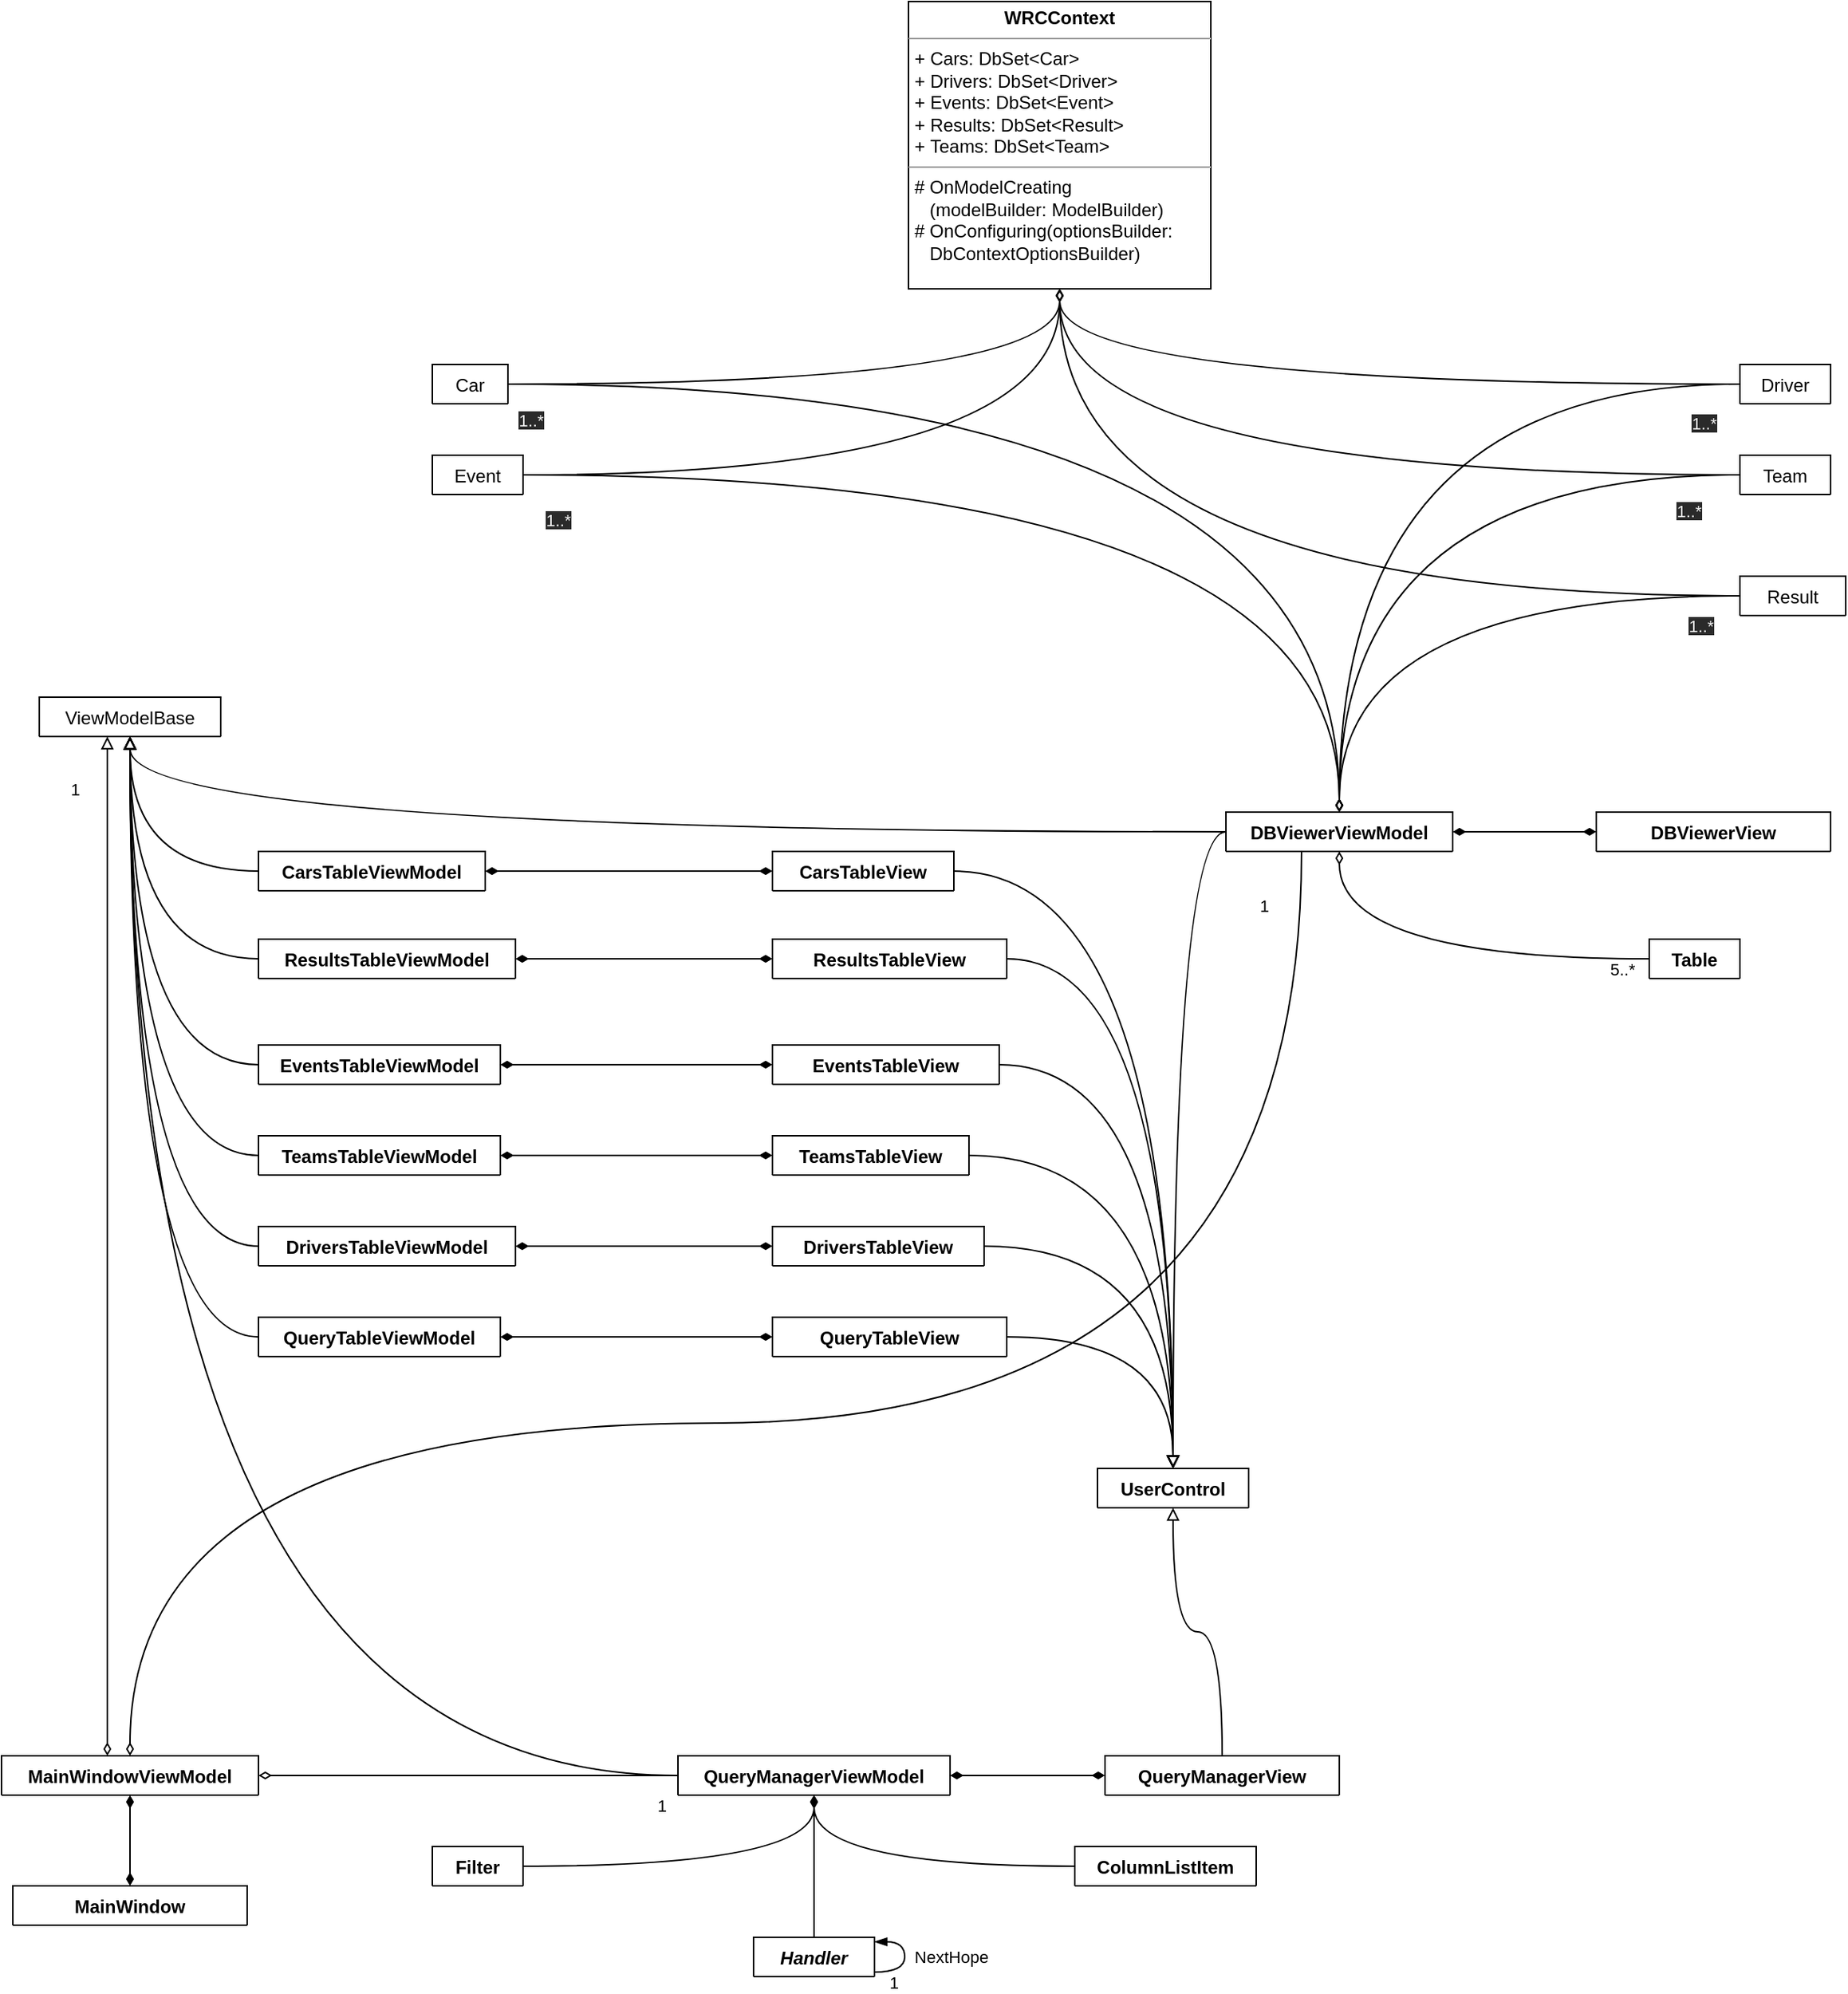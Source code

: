 <mxfile version="18.0.1" type="device"><diagram id="C5RBs43oDa-KdzZeNtuy" name="Page-1"><mxGraphModel dx="1185" dy="721" grid="1" gridSize="10" guides="1" tooltips="1" connect="1" arrows="1" fold="1" page="1" pageScale="1" pageWidth="2336" pageHeight="1654" math="0" shadow="0"><root><mxCell id="WIyWlLk6GJQsqaUBKTNV-0"/><mxCell id="WIyWlLk6GJQsqaUBKTNV-1" parent="WIyWlLk6GJQsqaUBKTNV-0"/><mxCell id="vMPcDMAOXBnJ_xdNox2u-4" value="&lt;p style=&quot;margin:0px;margin-top:4px;text-align:center;&quot;&gt;&lt;b&gt;WRCContext&lt;/b&gt;&lt;/p&gt;&lt;hr size=&quot;1&quot;&gt;&lt;p style=&quot;margin:0px;margin-left:4px;&quot;&gt;+ Cars:&amp;nbsp;DbSet&amp;lt;Car&amp;gt;&lt;br&gt;+ Drivers:&amp;nbsp;DbSet&amp;lt;Driver&amp;gt;&lt;/p&gt;&lt;p style=&quot;margin:0px;margin-left:4px;&quot;&gt;+&amp;nbsp;Events:&amp;nbsp;DbSet&amp;lt;Event&amp;gt;&lt;br&gt;+&amp;nbsp;Results:&amp;nbsp;DbSet&amp;lt;Result&amp;gt;&lt;br&gt;+&amp;nbsp;Teams:&amp;nbsp;DbSet&amp;lt;Team&amp;gt;&lt;/p&gt;&lt;hr size=&quot;1&quot;&gt;&lt;p style=&quot;margin:0px;margin-left:4px;&quot;&gt;# OnModelCreating&lt;/p&gt;&lt;p style=&quot;margin:0px;margin-left:4px;&quot;&gt;&amp;nbsp; &amp;nbsp;(modelBuilder: ModelBuilder)&lt;/p&gt;&lt;p style=&quot;margin:0px;margin-left:4px;&quot;&gt;#&amp;nbsp;OnConfiguring&lt;span style=&quot;background-color: initial;&quot;&gt;(optionsBuilder:&lt;/span&gt;&lt;/p&gt;&lt;p style=&quot;margin:0px;margin-left:4px;&quot;&gt;&lt;span style=&quot;background-color: initial;&quot;&gt;&amp;nbsp; &amp;nbsp;DbContextOptionsBuilder)&lt;/span&gt;&lt;/p&gt;&lt;p style=&quot;margin:0px;margin-left:4px;&quot;&gt;&lt;br&gt;&lt;/p&gt;" style="verticalAlign=top;align=left;overflow=fill;fontSize=12;fontFamily=Helvetica;html=1;" parent="WIyWlLk6GJQsqaUBKTNV-1" vertex="1"><mxGeometry x="600" y="10" width="200" height="190" as="geometry"/></mxCell><mxCell id="vMPcDMAOXBnJ_xdNox2u-114" style="edgeStyle=orthogonalEdgeStyle;curved=1;orthogonalLoop=1;jettySize=auto;html=1;endArrow=diamondThin;endFill=0;" parent="WIyWlLk6GJQsqaUBKTNV-1" source="vMPcDMAOXBnJ_xdNox2u-17" target="vMPcDMAOXBnJ_xdNox2u-4" edge="1"><mxGeometry relative="1" as="geometry"/></mxCell><mxCell id="vMPcDMAOXBnJ_xdNox2u-153" value="&#10;&lt;span style=&quot;color: rgb(240, 240, 240); font-family: Helvetica; font-size: 11px; font-style: normal; font-variant-ligatures: normal; font-variant-caps: normal; font-weight: 400; letter-spacing: normal; orphans: 2; text-align: center; text-indent: 0px; text-transform: none; widows: 2; word-spacing: 0px; -webkit-text-stroke-width: 0px; background-color: rgb(42, 42, 42); text-decoration-thickness: initial; text-decoration-style: initial; text-decoration-color: initial; float: none; display: inline !important;&quot;&gt;1..*&lt;/span&gt;&#10;&#10;" style="edgeStyle=orthogonalEdgeStyle;curved=1;orthogonalLoop=1;jettySize=auto;html=1;endArrow=diamondThin;endFill=0;" parent="WIyWlLk6GJQsqaUBKTNV-1" source="vMPcDMAOXBnJ_xdNox2u-17" target="vMPcDMAOXBnJ_xdNox2u-86" edge="1"><mxGeometry x="-0.964" y="-31" relative="1" as="geometry"><mxPoint as="offset"/></mxGeometry></mxCell><mxCell id="vMPcDMAOXBnJ_xdNox2u-17" value="Car" style="swimlane;fontStyle=0;childLayout=stackLayout;horizontal=1;startSize=26;fillColor=none;horizontalStack=0;resizeParent=1;resizeParentMax=0;resizeLast=0;collapsible=1;marginBottom=0;" parent="WIyWlLk6GJQsqaUBKTNV-1" vertex="1" collapsed="1"><mxGeometry x="285" y="250" width="50" height="26" as="geometry"><mxRectangle x="170" y="150" width="170" height="182" as="alternateBounds"/></mxGeometry></mxCell><mxCell id="vMPcDMAOXBnJ_xdNox2u-18" value="+ Id: long" style="text;strokeColor=none;fillColor=none;align=left;verticalAlign=top;spacingLeft=4;spacingRight=4;overflow=hidden;rotatable=0;points=[[0,0.5],[1,0.5]];portConstraint=eastwest;" parent="vMPcDMAOXBnJ_xdNox2u-17" vertex="1"><mxGeometry y="26" width="170" height="26" as="geometry"/></mxCell><mxCell id="vMPcDMAOXBnJ_xdNox2u-19" value="+ Number: long?" style="text;strokeColor=none;fillColor=none;align=left;verticalAlign=top;spacingLeft=4;spacingRight=4;overflow=hidden;rotatable=0;points=[[0,0.5],[1,0.5]];portConstraint=eastwest;" parent="vMPcDMAOXBnJ_xdNox2u-17" vertex="1"><mxGeometry y="52" width="170" height="26" as="geometry"/></mxCell><mxCell id="vMPcDMAOXBnJ_xdNox2u-20" value="+ Engine: string?" style="text;strokeColor=none;fillColor=none;align=left;verticalAlign=top;spacingLeft=4;spacingRight=4;overflow=hidden;rotatable=0;points=[[0,0.5],[1,0.5]];portConstraint=eastwest;" parent="vMPcDMAOXBnJ_xdNox2u-17" vertex="1"><mxGeometry y="78" width="170" height="26" as="geometry"/></mxCell><mxCell id="vMPcDMAOXBnJ_xdNox2u-38" value="+ Chassis: string?" style="text;strokeColor=none;fillColor=none;align=left;verticalAlign=top;spacingLeft=4;spacingRight=4;overflow=hidden;rotatable=0;points=[[0,0.5],[1,0.5]];portConstraint=eastwest;" parent="vMPcDMAOXBnJ_xdNox2u-17" vertex="1"><mxGeometry y="104" width="170" height="26" as="geometry"/></mxCell><mxCell id="vMPcDMAOXBnJ_xdNox2u-37" value="+ Class: string?" style="text;strokeColor=none;fillColor=none;align=left;verticalAlign=top;spacingLeft=4;spacingRight=4;overflow=hidden;rotatable=0;points=[[0,0.5],[1,0.5]];portConstraint=eastwest;" parent="vMPcDMAOXBnJ_xdNox2u-17" vertex="1"><mxGeometry y="130" width="170" height="26" as="geometry"/></mxCell><mxCell id="vMPcDMAOXBnJ_xdNox2u-41" value="+ Drivers: ICollection&lt;Driver&gt;" style="text;strokeColor=none;fillColor=none;align=left;verticalAlign=top;spacingLeft=4;spacingRight=4;overflow=hidden;rotatable=0;points=[[0,0.5],[1,0.5]];portConstraint=eastwest;" parent="vMPcDMAOXBnJ_xdNox2u-17" vertex="1"><mxGeometry y="156" width="170" height="26" as="geometry"/></mxCell><mxCell id="vMPcDMAOXBnJ_xdNox2u-113" style="edgeStyle=orthogonalEdgeStyle;curved=1;orthogonalLoop=1;jettySize=auto;html=1;endArrow=diamondThin;endFill=0;" parent="WIyWlLk6GJQsqaUBKTNV-1" source="vMPcDMAOXBnJ_xdNox2u-21" target="vMPcDMAOXBnJ_xdNox2u-4" edge="1"><mxGeometry relative="1" as="geometry"/></mxCell><mxCell id="vMPcDMAOXBnJ_xdNox2u-149" value="&#10;&lt;span style=&quot;color: rgb(240, 240, 240); font-family: Helvetica; font-size: 11px; font-style: normal; font-variant-ligatures: normal; font-variant-caps: normal; font-weight: 400; letter-spacing: normal; orphans: 2; text-align: center; text-indent: 0px; text-transform: none; widows: 2; word-spacing: 0px; -webkit-text-stroke-width: 0px; background-color: rgb(42, 42, 42); text-decoration-thickness: initial; text-decoration-style: initial; text-decoration-color: initial; float: none; display: inline !important;&quot;&gt;1..*&lt;/span&gt;&#10;&#10;" style="edgeStyle=orthogonalEdgeStyle;curved=1;orthogonalLoop=1;jettySize=auto;html=1;endArrow=diamondThin;endFill=0;" parent="WIyWlLk6GJQsqaUBKTNV-1" source="vMPcDMAOXBnJ_xdNox2u-21" target="vMPcDMAOXBnJ_xdNox2u-86" edge="1"><mxGeometry x="-0.91" y="33" relative="1" as="geometry"><mxPoint as="offset"/></mxGeometry></mxCell><mxCell id="vMPcDMAOXBnJ_xdNox2u-21" value="Driver" style="swimlane;fontStyle=0;childLayout=stackLayout;horizontal=1;startSize=26;fillColor=none;horizontalStack=0;resizeParent=1;resizeParentMax=0;resizeLast=0;collapsible=1;marginBottom=0;" parent="WIyWlLk6GJQsqaUBKTNV-1" vertex="1" collapsed="1"><mxGeometry x="1150" y="250" width="60" height="26" as="geometry"><mxRectangle x="420" y="300" width="190" height="260" as="alternateBounds"/></mxGeometry></mxCell><mxCell id="vMPcDMAOXBnJ_xdNox2u-22" value="+ FullName: string" style="text;strokeColor=none;fillColor=none;align=left;verticalAlign=top;spacingLeft=4;spacingRight=4;overflow=hidden;rotatable=0;points=[[0,0.5],[1,0.5]];portConstraint=eastwest;" parent="vMPcDMAOXBnJ_xdNox2u-21" vertex="1"><mxGeometry y="26" width="190" height="26" as="geometry"/></mxCell><mxCell id="vMPcDMAOXBnJ_xdNox2u-23" value="+ CarId: long?" style="text;strokeColor=none;fillColor=none;align=left;verticalAlign=top;spacingLeft=4;spacingRight=4;overflow=hidden;rotatable=0;points=[[0,0.5],[1,0.5]];portConstraint=eastwest;" parent="vMPcDMAOXBnJ_xdNox2u-21" vertex="1"><mxGeometry y="52" width="190" height="26" as="geometry"/></mxCell><mxCell id="vMPcDMAOXBnJ_xdNox2u-24" value="+ TeamName: string?" style="text;strokeColor=none;fillColor=none;align=left;verticalAlign=top;spacingLeft=4;spacingRight=4;overflow=hidden;rotatable=0;points=[[0,0.5],[1,0.5]];portConstraint=eastwest;" parent="vMPcDMAOXBnJ_xdNox2u-21" vertex="1"><mxGeometry y="78" width="190" height="26" as="geometry"/></mxCell><mxCell id="vMPcDMAOXBnJ_xdNox2u-40" value="+ Age: long?" style="text;strokeColor=none;fillColor=none;align=left;verticalAlign=top;spacingLeft=4;spacingRight=4;overflow=hidden;rotatable=0;points=[[0,0.5],[1,0.5]];portConstraint=eastwest;" parent="vMPcDMAOXBnJ_xdNox2u-21" vertex="1"><mxGeometry y="104" width="190" height="26" as="geometry"/></mxCell><mxCell id="vMPcDMAOXBnJ_xdNox2u-39" value="+ Points: long?" style="text;strokeColor=none;fillColor=none;align=left;verticalAlign=top;spacingLeft=4;spacingRight=4;overflow=hidden;rotatable=0;points=[[0,0.5],[1,0.5]];portConstraint=eastwest;" parent="vMPcDMAOXBnJ_xdNox2u-21" vertex="1"><mxGeometry y="130" width="190" height="26" as="geometry"/></mxCell><mxCell id="vMPcDMAOXBnJ_xdNox2u-45" value="+ Starts: long?" style="text;strokeColor=none;fillColor=none;align=left;verticalAlign=top;spacingLeft=4;spacingRight=4;overflow=hidden;rotatable=0;points=[[0,0.5],[1,0.5]];portConstraint=eastwest;" parent="vMPcDMAOXBnJ_xdNox2u-21" vertex="1"><mxGeometry y="156" width="190" height="26" as="geometry"/></mxCell><mxCell id="vMPcDMAOXBnJ_xdNox2u-44" value="+ AvgFinish: double?" style="text;strokeColor=none;fillColor=none;align=left;verticalAlign=top;spacingLeft=4;spacingRight=4;overflow=hidden;rotatable=0;points=[[0,0.5],[1,0.5]];portConstraint=eastwest;" parent="vMPcDMAOXBnJ_xdNox2u-21" vertex="1"><mxGeometry y="182" width="190" height="26" as="geometry"/></mxCell><mxCell id="vMPcDMAOXBnJ_xdNox2u-43" value="+ Car: Car?" style="text;strokeColor=none;fillColor=none;align=left;verticalAlign=top;spacingLeft=4;spacingRight=4;overflow=hidden;rotatable=0;points=[[0,0.5],[1,0.5]];portConstraint=eastwest;" parent="vMPcDMAOXBnJ_xdNox2u-21" vertex="1"><mxGeometry y="208" width="190" height="26" as="geometry"/></mxCell><mxCell id="vMPcDMAOXBnJ_xdNox2u-42" value="+ TeamNameNavigation: Team?" style="text;strokeColor=none;fillColor=none;align=left;verticalAlign=top;spacingLeft=4;spacingRight=4;overflow=hidden;rotatable=0;points=[[0,0.5],[1,0.5]];portConstraint=eastwest;" parent="vMPcDMAOXBnJ_xdNox2u-21" vertex="1"><mxGeometry y="234" width="190" height="26" as="geometry"/></mxCell><mxCell id="vMPcDMAOXBnJ_xdNox2u-110" value="" style="edgeStyle=orthogonalEdgeStyle;orthogonalLoop=1;jettySize=auto;html=1;endArrow=diamondThin;endFill=0;curved=1;" parent="WIyWlLk6GJQsqaUBKTNV-1" source="vMPcDMAOXBnJ_xdNox2u-25" target="vMPcDMAOXBnJ_xdNox2u-4" edge="1"><mxGeometry relative="1" as="geometry"/></mxCell><mxCell id="vMPcDMAOXBnJ_xdNox2u-152" value="&#10;&lt;span style=&quot;color: rgb(240, 240, 240); font-family: Helvetica; font-size: 11px; font-style: normal; font-variant-ligatures: normal; font-variant-caps: normal; font-weight: 400; letter-spacing: normal; orphans: 2; text-align: center; text-indent: 0px; text-transform: none; widows: 2; word-spacing: 0px; -webkit-text-stroke-width: 0px; background-color: rgb(42, 42, 42); text-decoration-thickness: initial; text-decoration-style: initial; text-decoration-color: initial; float: none; display: inline !important;&quot;&gt;1..*&lt;/span&gt;&#10;&#10;" style="edgeStyle=orthogonalEdgeStyle;curved=1;orthogonalLoop=1;jettySize=auto;html=1;endArrow=diamondThin;endFill=0;" parent="WIyWlLk6GJQsqaUBKTNV-1" source="vMPcDMAOXBnJ_xdNox2u-25" target="vMPcDMAOXBnJ_xdNox2u-86" edge="1"><mxGeometry x="-0.941" y="-37" relative="1" as="geometry"><mxPoint as="offset"/></mxGeometry></mxCell><mxCell id="vMPcDMAOXBnJ_xdNox2u-25" value="Event" style="swimlane;fontStyle=0;childLayout=stackLayout;horizontal=1;startSize=26;fillColor=none;horizontalStack=0;resizeParent=1;resizeParentMax=0;resizeLast=0;collapsible=1;marginBottom=0;" parent="WIyWlLk6GJQsqaUBKTNV-1" vertex="1" collapsed="1"><mxGeometry x="285" y="310" width="60" height="26" as="geometry"><mxRectangle x="640" y="300" width="160" height="130" as="alternateBounds"/></mxGeometry></mxCell><mxCell id="vMPcDMAOXBnJ_xdNox2u-26" value="+ Name: string" style="text;strokeColor=none;fillColor=none;align=left;verticalAlign=top;spacingLeft=4;spacingRight=4;overflow=hidden;rotatable=0;points=[[0,0.5],[1,0.5]];portConstraint=eastwest;" parent="vMPcDMAOXBnJ_xdNox2u-25" vertex="1"><mxGeometry y="26" width="160" height="26" as="geometry"/></mxCell><mxCell id="vMPcDMAOXBnJ_xdNox2u-27" value="+ Date: string?" style="text;strokeColor=none;fillColor=none;align=left;verticalAlign=top;spacingLeft=4;spacingRight=4;overflow=hidden;rotatable=0;points=[[0,0.5],[1,0.5]];portConstraint=eastwest;" parent="vMPcDMAOXBnJ_xdNox2u-25" vertex="1"><mxGeometry y="52" width="160" height="26" as="geometry"/></mxCell><mxCell id="vMPcDMAOXBnJ_xdNox2u-28" value="+ Track: string?" style="text;strokeColor=none;fillColor=none;align=left;verticalAlign=top;spacingLeft=4;spacingRight=4;overflow=hidden;rotatable=0;points=[[0,0.5],[1,0.5]];portConstraint=eastwest;" parent="vMPcDMAOXBnJ_xdNox2u-25" vertex="1"><mxGeometry y="78" width="160" height="26" as="geometry"/></mxCell><mxCell id="vMPcDMAOXBnJ_xdNox2u-46" value="Results: ICollection&lt;Result&gt;" style="text;strokeColor=none;fillColor=none;align=left;verticalAlign=top;spacingLeft=4;spacingRight=4;overflow=hidden;rotatable=0;points=[[0,0.5],[1,0.5]];portConstraint=eastwest;" parent="vMPcDMAOXBnJ_xdNox2u-25" vertex="1"><mxGeometry y="104" width="160" height="26" as="geometry"/></mxCell><mxCell id="vMPcDMAOXBnJ_xdNox2u-115" style="edgeStyle=orthogonalEdgeStyle;curved=1;orthogonalLoop=1;jettySize=auto;html=1;endArrow=diamondThin;endFill=0;" parent="WIyWlLk6GJQsqaUBKTNV-1" source="vMPcDMAOXBnJ_xdNox2u-29" target="vMPcDMAOXBnJ_xdNox2u-4" edge="1"><mxGeometry relative="1" as="geometry"/></mxCell><mxCell id="vMPcDMAOXBnJ_xdNox2u-150" value="&#10;&lt;span style=&quot;color: rgb(240, 240, 240); font-family: Helvetica; font-size: 11px; font-style: normal; font-variant-ligatures: normal; font-variant-caps: normal; font-weight: 400; letter-spacing: normal; orphans: 2; text-align: center; text-indent: 0px; text-transform: none; widows: 2; word-spacing: 0px; -webkit-text-stroke-width: 0px; background-color: rgb(42, 42, 42); text-decoration-thickness: initial; text-decoration-style: initial; text-decoration-color: initial; float: none; display: inline !important;&quot;&gt;1..*&lt;/span&gt;&#10;&#10;" style="edgeStyle=orthogonalEdgeStyle;curved=1;orthogonalLoop=1;jettySize=auto;html=1;endArrow=diamondThin;endFill=0;" parent="WIyWlLk6GJQsqaUBKTNV-1" source="vMPcDMAOXBnJ_xdNox2u-29" target="vMPcDMAOXBnJ_xdNox2u-86" edge="1"><mxGeometry x="-0.87" y="27" relative="1" as="geometry"><mxPoint as="offset"/></mxGeometry></mxCell><mxCell id="vMPcDMAOXBnJ_xdNox2u-29" value="Result" style="swimlane;fontStyle=0;childLayout=stackLayout;horizontal=1;startSize=26;fillColor=none;horizontalStack=0;resizeParent=1;resizeParentMax=0;resizeLast=0;collapsible=1;marginBottom=0;" parent="WIyWlLk6GJQsqaUBKTNV-1" vertex="1" collapsed="1"><mxGeometry x="1150" y="390" width="70" height="26" as="geometry"><mxRectangle x="1010" y="18" width="190" height="182" as="alternateBounds"/></mxGeometry></mxCell><mxCell id="vMPcDMAOXBnJ_xdNox2u-30" value="+ DriverFullName: string" style="text;strokeColor=none;fillColor=none;align=left;verticalAlign=top;spacingLeft=4;spacingRight=4;overflow=hidden;rotatable=0;points=[[0,0.5],[1,0.5]];portConstraint=eastwest;" parent="vMPcDMAOXBnJ_xdNox2u-29" vertex="1"><mxGeometry y="26" width="190" height="26" as="geometry"/></mxCell><mxCell id="vMPcDMAOXBnJ_xdNox2u-31" value="+ StageName: string" style="text;strokeColor=none;fillColor=none;align=left;verticalAlign=top;spacingLeft=4;spacingRight=4;overflow=hidden;rotatable=0;points=[[0,0.5],[1,0.5]];portConstraint=eastwest;" parent="vMPcDMAOXBnJ_xdNox2u-29" vertex="1"><mxGeometry y="52" width="190" height="26" as="geometry"/></mxCell><mxCell id="vMPcDMAOXBnJ_xdNox2u-32" value="+ EventName: string?" style="text;strokeColor=none;fillColor=none;align=left;verticalAlign=top;spacingLeft=4;spacingRight=4;overflow=hidden;rotatable=0;points=[[0,0.5],[1,0.5]];portConstraint=eastwest;" parent="vMPcDMAOXBnJ_xdNox2u-29" vertex="1"><mxGeometry y="78" width="190" height="26" as="geometry"/></mxCell><mxCell id="vMPcDMAOXBnJ_xdNox2u-49" value="+ Position: long?" style="text;strokeColor=none;fillColor=none;align=left;verticalAlign=top;spacingLeft=4;spacingRight=4;overflow=hidden;rotatable=0;points=[[0,0.5],[1,0.5]];portConstraint=eastwest;" parent="vMPcDMAOXBnJ_xdNox2u-29" vertex="1"><mxGeometry y="104" width="190" height="26" as="geometry"/></mxCell><mxCell id="vMPcDMAOXBnJ_xdNox2u-48" value="+ Time: string?" style="text;strokeColor=none;fillColor=none;align=left;verticalAlign=top;spacingLeft=4;spacingRight=4;overflow=hidden;rotatable=0;points=[[0,0.5],[1,0.5]];portConstraint=eastwest;" parent="vMPcDMAOXBnJ_xdNox2u-29" vertex="1"><mxGeometry y="130" width="190" height="26" as="geometry"/></mxCell><mxCell id="vMPcDMAOXBnJ_xdNox2u-47" value="+ EventNameNavigation: Event?" style="text;strokeColor=none;fillColor=none;align=left;verticalAlign=top;spacingLeft=4;spacingRight=4;overflow=hidden;rotatable=0;points=[[0,0.5],[1,0.5]];portConstraint=eastwest;" parent="vMPcDMAOXBnJ_xdNox2u-29" vertex="1"><mxGeometry y="156" width="190" height="26" as="geometry"/></mxCell><mxCell id="vMPcDMAOXBnJ_xdNox2u-112" style="edgeStyle=orthogonalEdgeStyle;curved=1;orthogonalLoop=1;jettySize=auto;html=1;endArrow=diamondThin;endFill=0;" parent="WIyWlLk6GJQsqaUBKTNV-1" source="vMPcDMAOXBnJ_xdNox2u-33" target="vMPcDMAOXBnJ_xdNox2u-4" edge="1"><mxGeometry relative="1" as="geometry"/></mxCell><mxCell id="vMPcDMAOXBnJ_xdNox2u-151" value="&#10;&lt;span style=&quot;color: rgb(240, 240, 240); font-family: Helvetica; font-size: 11px; font-style: normal; font-variant-ligatures: normal; font-variant-caps: normal; font-weight: 400; letter-spacing: normal; orphans: 2; text-align: center; text-indent: 0px; text-transform: none; widows: 2; word-spacing: 0px; -webkit-text-stroke-width: 0px; background-color: rgb(42, 42, 42); text-decoration-thickness: initial; text-decoration-style: initial; text-decoration-color: initial; float: none; display: inline !important;&quot;&gt;1..*&lt;/span&gt;&#10;&#10;" style="edgeStyle=orthogonalEdgeStyle;curved=1;orthogonalLoop=1;jettySize=auto;html=1;endArrow=diamondThin;endFill=0;" parent="WIyWlLk6GJQsqaUBKTNV-1" source="vMPcDMAOXBnJ_xdNox2u-33" target="vMPcDMAOXBnJ_xdNox2u-86" edge="1"><mxGeometry x="-0.861" y="31" relative="1" as="geometry"><mxPoint as="offset"/></mxGeometry></mxCell><mxCell id="vMPcDMAOXBnJ_xdNox2u-33" value="Team" style="swimlane;fontStyle=0;childLayout=stackLayout;horizontal=1;startSize=26;fillColor=none;horizontalStack=0;resizeParent=1;resizeParentMax=0;resizeLast=0;collapsible=1;marginBottom=0;" parent="WIyWlLk6GJQsqaUBKTNV-1" vertex="1" collapsed="1"><mxGeometry x="1150" y="310" width="60" height="26" as="geometry"><mxRectangle x="1060" y="230" width="170" height="182" as="alternateBounds"/></mxGeometry></mxCell><mxCell id="vMPcDMAOXBnJ_xdNox2u-34" value="+ Name: string" style="text;strokeColor=none;fillColor=none;align=left;verticalAlign=top;spacingLeft=4;spacingRight=4;overflow=hidden;rotatable=0;points=[[0,0.5],[1,0.5]];portConstraint=eastwest;" parent="vMPcDMAOXBnJ_xdNox2u-33" vertex="1"><mxGeometry y="26" width="170" height="26" as="geometry"/></mxCell><mxCell id="vMPcDMAOXBnJ_xdNox2u-35" value="+ Years: long?" style="text;strokeColor=none;fillColor=none;align=left;verticalAlign=top;spacingLeft=4;spacingRight=4;overflow=hidden;rotatable=0;points=[[0,0.5],[1,0.5]];portConstraint=eastwest;" parent="vMPcDMAOXBnJ_xdNox2u-33" vertex="1"><mxGeometry y="52" width="170" height="26" as="geometry"/></mxCell><mxCell id="vMPcDMAOXBnJ_xdNox2u-36" value="+ Championships: long?" style="text;strokeColor=none;fillColor=none;align=left;verticalAlign=top;spacingLeft=4;spacingRight=4;overflow=hidden;rotatable=0;points=[[0,0.5],[1,0.5]];portConstraint=eastwest;" parent="vMPcDMAOXBnJ_xdNox2u-33" vertex="1"><mxGeometry y="78" width="170" height="26" as="geometry"/></mxCell><mxCell id="vMPcDMAOXBnJ_xdNox2u-52" value="+ Points: long?" style="text;strokeColor=none;fillColor=none;align=left;verticalAlign=top;spacingLeft=4;spacingRight=4;overflow=hidden;rotatable=0;points=[[0,0.5],[1,0.5]];portConstraint=eastwest;" parent="vMPcDMAOXBnJ_xdNox2u-33" vertex="1"><mxGeometry y="104" width="170" height="26" as="geometry"/></mxCell><mxCell id="vMPcDMAOXBnJ_xdNox2u-51" value="+ Podiums: long?" style="text;strokeColor=none;fillColor=none;align=left;verticalAlign=top;spacingLeft=4;spacingRight=4;overflow=hidden;rotatable=0;points=[[0,0.5],[1,0.5]];portConstraint=eastwest;" parent="vMPcDMAOXBnJ_xdNox2u-33" vertex="1"><mxGeometry y="130" width="170" height="26" as="geometry"/></mxCell><mxCell id="vMPcDMAOXBnJ_xdNox2u-50" value="+ Drivers: ICollection&lt;Driver&gt;" style="text;strokeColor=none;fillColor=none;align=left;verticalAlign=top;spacingLeft=4;spacingRight=4;overflow=hidden;rotatable=0;points=[[0,0.5],[1,0.5]];portConstraint=eastwest;" parent="vMPcDMAOXBnJ_xdNox2u-33" vertex="1"><mxGeometry y="156" width="170" height="26" as="geometry"/></mxCell><mxCell id="vMPcDMAOXBnJ_xdNox2u-137" value="1" style="edgeStyle=orthogonalEdgeStyle;curved=1;orthogonalLoop=1;jettySize=auto;html=1;endArrow=diamondThin;endFill=0;labelPosition=left;verticalLabelPosition=bottom;align=right;verticalAlign=top;startArrow=block;startFill=0;" parent="WIyWlLk6GJQsqaUBKTNV-1" source="vMPcDMAOXBnJ_xdNox2u-53" target="vMPcDMAOXBnJ_xdNox2u-105" edge="1"><mxGeometry x="-0.934" y="-17" relative="1" as="geometry"><mxPoint as="offset"/><Array as="points"><mxPoint x="70" y="690"/><mxPoint x="70" y="690"/></Array></mxGeometry></mxCell><mxCell id="vMPcDMAOXBnJ_xdNox2u-53" value="ViewModelBase" style="swimlane;fontStyle=0;childLayout=stackLayout;horizontal=1;startSize=26;fillColor=none;horizontalStack=0;resizeParent=1;resizeParentMax=0;resizeLast=0;collapsible=1;marginBottom=0;" parent="WIyWlLk6GJQsqaUBKTNV-1" vertex="1" collapsed="1"><mxGeometry x="25" y="470" width="120" height="26" as="geometry"><mxRectangle y="490" width="140" height="52" as="alternateBounds"/></mxGeometry></mxCell><mxCell id="vMPcDMAOXBnJ_xdNox2u-129" style="edgeStyle=orthogonalEdgeStyle;curved=1;orthogonalLoop=1;jettySize=auto;html=1;endArrow=block;endFill=0;" parent="WIyWlLk6GJQsqaUBKTNV-1" source="vMPcDMAOXBnJ_xdNox2u-57" target="vMPcDMAOXBnJ_xdNox2u-53" edge="1"><mxGeometry relative="1" as="geometry"/></mxCell><mxCell id="vMPcDMAOXBnJ_xdNox2u-57" value="CarsTableViewModel" style="swimlane;fontStyle=1;align=center;verticalAlign=top;childLayout=stackLayout;horizontal=1;startSize=26;horizontalStack=0;resizeParent=1;resizeParentMax=0;resizeLast=0;collapsible=1;marginBottom=0;" parent="WIyWlLk6GJQsqaUBKTNV-1" vertex="1" collapsed="1"><mxGeometry x="170" y="572" width="150" height="26" as="geometry"><mxRectangle x="170" y="572" width="200" height="60" as="alternateBounds"/></mxGeometry></mxCell><mxCell id="vMPcDMAOXBnJ_xdNox2u-58" value="+ Cars: ObservableCollection&lt;Car&gt;" style="text;strokeColor=none;fillColor=none;align=left;verticalAlign=top;spacingLeft=4;spacingRight=4;overflow=hidden;rotatable=0;points=[[0,0.5],[1,0.5]];portConstraint=eastwest;" parent="vMPcDMAOXBnJ_xdNox2u-57" vertex="1"><mxGeometry y="26" width="200" height="26" as="geometry"/></mxCell><mxCell id="vMPcDMAOXBnJ_xdNox2u-59" value="" style="line;strokeWidth=1;fillColor=none;align=left;verticalAlign=middle;spacingTop=-1;spacingLeft=3;spacingRight=3;rotatable=0;labelPosition=right;points=[];portConstraint=eastwest;" parent="vMPcDMAOXBnJ_xdNox2u-57" vertex="1"><mxGeometry y="52" width="200" height="8" as="geometry"/></mxCell><mxCell id="vMPcDMAOXBnJ_xdNox2u-127" style="edgeStyle=orthogonalEdgeStyle;curved=1;orthogonalLoop=1;jettySize=auto;html=1;endArrow=block;endFill=0;" parent="WIyWlLk6GJQsqaUBKTNV-1" source="vMPcDMAOXBnJ_xdNox2u-61" target="vMPcDMAOXBnJ_xdNox2u-53" edge="1"><mxGeometry relative="1" as="geometry"/></mxCell><mxCell id="vMPcDMAOXBnJ_xdNox2u-61" value="DriversTableViewModel" style="swimlane;fontStyle=1;align=center;verticalAlign=top;childLayout=stackLayout;horizontal=1;startSize=26;horizontalStack=0;resizeParent=1;resizeParentMax=0;resizeLast=0;collapsible=1;marginBottom=0;" parent="WIyWlLk6GJQsqaUBKTNV-1" vertex="1" collapsed="1"><mxGeometry x="170" y="820" width="170" height="26" as="geometry"><mxRectangle x="350" y="670" width="230" height="60" as="alternateBounds"/></mxGeometry></mxCell><mxCell id="vMPcDMAOXBnJ_xdNox2u-62" value="+ Drivers: ObservableCollection&lt;Driver&gt;" style="text;strokeColor=none;fillColor=none;align=left;verticalAlign=top;spacingLeft=4;spacingRight=4;overflow=hidden;rotatable=0;points=[[0,0.5],[1,0.5]];portConstraint=eastwest;" parent="vMPcDMAOXBnJ_xdNox2u-61" vertex="1"><mxGeometry y="26" width="230" height="26" as="geometry"/></mxCell><mxCell id="vMPcDMAOXBnJ_xdNox2u-63" value="" style="line;strokeWidth=1;fillColor=none;align=left;verticalAlign=middle;spacingTop=-1;spacingLeft=3;spacingRight=3;rotatable=0;labelPosition=right;points=[];portConstraint=eastwest;" parent="vMPcDMAOXBnJ_xdNox2u-61" vertex="1"><mxGeometry y="52" width="230" height="8" as="geometry"/></mxCell><mxCell id="vMPcDMAOXBnJ_xdNox2u-125" style="edgeStyle=orthogonalEdgeStyle;curved=1;orthogonalLoop=1;jettySize=auto;html=1;endArrow=block;endFill=0;" parent="WIyWlLk6GJQsqaUBKTNV-1" source="vMPcDMAOXBnJ_xdNox2u-65" target="vMPcDMAOXBnJ_xdNox2u-53" edge="1"><mxGeometry relative="1" as="geometry"/></mxCell><mxCell id="vMPcDMAOXBnJ_xdNox2u-65" value="EventsTableViewModel" style="swimlane;fontStyle=1;align=center;verticalAlign=top;childLayout=stackLayout;horizontal=1;startSize=26;horizontalStack=0;resizeParent=1;resizeParentMax=0;resizeLast=0;collapsible=1;marginBottom=0;" parent="WIyWlLk6GJQsqaUBKTNV-1" vertex="1" collapsed="1"><mxGeometry x="170" y="700" width="160" height="26" as="geometry"><mxRectangle x="610" y="700" width="230" height="60" as="alternateBounds"/></mxGeometry></mxCell><mxCell id="vMPcDMAOXBnJ_xdNox2u-66" value="+ Events: ObservableCollection&lt;Event&gt;" style="text;strokeColor=none;fillColor=none;align=left;verticalAlign=top;spacingLeft=4;spacingRight=4;overflow=hidden;rotatable=0;points=[[0,0.5],[1,0.5]];portConstraint=eastwest;" parent="vMPcDMAOXBnJ_xdNox2u-65" vertex="1"><mxGeometry y="26" width="230" height="26" as="geometry"/></mxCell><mxCell id="vMPcDMAOXBnJ_xdNox2u-67" value="" style="line;strokeWidth=1;fillColor=none;align=left;verticalAlign=middle;spacingTop=-1;spacingLeft=3;spacingRight=3;rotatable=0;labelPosition=right;points=[];portConstraint=eastwest;" parent="vMPcDMAOXBnJ_xdNox2u-65" vertex="1"><mxGeometry y="52" width="230" height="8" as="geometry"/></mxCell><mxCell id="vMPcDMAOXBnJ_xdNox2u-126" style="edgeStyle=orthogonalEdgeStyle;curved=1;orthogonalLoop=1;jettySize=auto;html=1;endArrow=block;endFill=0;" parent="WIyWlLk6GJQsqaUBKTNV-1" source="vMPcDMAOXBnJ_xdNox2u-69" target="vMPcDMAOXBnJ_xdNox2u-53" edge="1"><mxGeometry relative="1" as="geometry"/></mxCell><mxCell id="vMPcDMAOXBnJ_xdNox2u-69" value="ResultsTableViewModel" style="swimlane;fontStyle=1;align=center;verticalAlign=top;childLayout=stackLayout;horizontal=1;startSize=26;horizontalStack=0;resizeParent=1;resizeParentMax=0;resizeLast=0;collapsible=1;marginBottom=0;" parent="WIyWlLk6GJQsqaUBKTNV-1" vertex="1" collapsed="1"><mxGeometry x="170" y="630" width="170" height="26" as="geometry"><mxRectangle x="827" y="630" width="230" height="60" as="alternateBounds"/></mxGeometry></mxCell><mxCell id="vMPcDMAOXBnJ_xdNox2u-70" value="+ Results: ObservableCollection&lt;Result&gt;" style="text;strokeColor=none;fillColor=none;align=left;verticalAlign=top;spacingLeft=4;spacingRight=4;overflow=hidden;rotatable=0;points=[[0,0.5],[1,0.5]];portConstraint=eastwest;" parent="vMPcDMAOXBnJ_xdNox2u-69" vertex="1"><mxGeometry y="26" width="230" height="26" as="geometry"/></mxCell><mxCell id="vMPcDMAOXBnJ_xdNox2u-71" value="" style="line;strokeWidth=1;fillColor=none;align=left;verticalAlign=middle;spacingTop=-1;spacingLeft=3;spacingRight=3;rotatable=0;labelPosition=right;points=[];portConstraint=eastwest;" parent="vMPcDMAOXBnJ_xdNox2u-69" vertex="1"><mxGeometry y="52" width="230" height="8" as="geometry"/></mxCell><mxCell id="vMPcDMAOXBnJ_xdNox2u-128" style="edgeStyle=orthogonalEdgeStyle;curved=1;orthogonalLoop=1;jettySize=auto;html=1;endArrow=block;endFill=0;" parent="WIyWlLk6GJQsqaUBKTNV-1" source="vMPcDMAOXBnJ_xdNox2u-73" target="vMPcDMAOXBnJ_xdNox2u-53" edge="1"><mxGeometry relative="1" as="geometry"/></mxCell><mxCell id="vMPcDMAOXBnJ_xdNox2u-73" value="TeamsTableViewModel" style="swimlane;fontStyle=1;align=center;verticalAlign=top;childLayout=stackLayout;horizontal=1;startSize=26;horizontalStack=0;resizeParent=1;resizeParentMax=0;resizeLast=0;collapsible=1;marginBottom=0;" parent="WIyWlLk6GJQsqaUBKTNV-1" vertex="1" collapsed="1"><mxGeometry x="170" y="760" width="160" height="26" as="geometry"><mxRectangle x="1020" y="710" width="220" height="60" as="alternateBounds"/></mxGeometry></mxCell><mxCell id="vMPcDMAOXBnJ_xdNox2u-74" value="+ Teams: ObservableCollection&lt;Team&gt;" style="text;strokeColor=none;fillColor=none;align=left;verticalAlign=top;spacingLeft=4;spacingRight=4;overflow=hidden;rotatable=0;points=[[0,0.5],[1,0.5]];portConstraint=eastwest;" parent="vMPcDMAOXBnJ_xdNox2u-73" vertex="1"><mxGeometry y="26" width="220" height="26" as="geometry"/></mxCell><mxCell id="vMPcDMAOXBnJ_xdNox2u-75" value="" style="line;strokeWidth=1;fillColor=none;align=left;verticalAlign=middle;spacingTop=-1;spacingLeft=3;spacingRight=3;rotatable=0;labelPosition=right;points=[];portConstraint=eastwest;" parent="vMPcDMAOXBnJ_xdNox2u-73" vertex="1"><mxGeometry y="52" width="220" height="8" as="geometry"/></mxCell><mxCell id="vMPcDMAOXBnJ_xdNox2u-148" value="5..*" style="edgeStyle=orthogonalEdgeStyle;curved=1;orthogonalLoop=1;jettySize=auto;html=1;endArrow=diamondThin;endFill=0;" parent="WIyWlLk6GJQsqaUBKTNV-1" source="vMPcDMAOXBnJ_xdNox2u-78" target="vMPcDMAOXBnJ_xdNox2u-86" edge="1"><mxGeometry x="-0.865" y="7" relative="1" as="geometry"><mxPoint as="offset"/></mxGeometry></mxCell><mxCell id="vMPcDMAOXBnJ_xdNox2u-78" value="Table" style="swimlane;fontStyle=1;align=center;verticalAlign=top;childLayout=stackLayout;horizontal=1;startSize=26;horizontalStack=0;resizeParent=1;resizeParentMax=0;resizeLast=0;collapsible=1;marginBottom=0;" parent="WIyWlLk6GJQsqaUBKTNV-1" vertex="1" collapsed="1"><mxGeometry x="1090" y="630" width="60" height="26" as="geometry"><mxRectangle x="1210" y="800" width="240" height="108" as="alternateBounds"/></mxGeometry></mxCell><mxCell id="vMPcDMAOXBnJ_xdNox2u-79" value="+ Name: string&#10;+ IsSubTable: bool&#10;+ TableView: ViewModelBase&#10;+ Properties: ObservableCollection&lt;string&gt;" style="text;strokeColor=none;fillColor=none;align=left;verticalAlign=top;spacingLeft=4;spacingRight=4;overflow=hidden;rotatable=0;points=[[0,0.5],[1,0.5]];portConstraint=eastwest;" parent="vMPcDMAOXBnJ_xdNox2u-78" vertex="1"><mxGeometry y="26" width="240" height="74" as="geometry"/></mxCell><mxCell id="vMPcDMAOXBnJ_xdNox2u-80" value="" style="line;strokeWidth=1;fillColor=none;align=left;verticalAlign=middle;spacingTop=-1;spacingLeft=3;spacingRight=3;rotatable=0;labelPosition=right;points=[];portConstraint=eastwest;" parent="vMPcDMAOXBnJ_xdNox2u-78" vertex="1"><mxGeometry y="100" width="240" height="8" as="geometry"/></mxCell><mxCell id="vMPcDMAOXBnJ_xdNox2u-133" style="edgeStyle=orthogonalEdgeStyle;curved=1;orthogonalLoop=1;jettySize=auto;html=1;endArrow=block;endFill=0;" parent="WIyWlLk6GJQsqaUBKTNV-1" source="vMPcDMAOXBnJ_xdNox2u-82" target="vMPcDMAOXBnJ_xdNox2u-53" edge="1"><mxGeometry relative="1" as="geometry"/></mxCell><mxCell id="vMPcDMAOXBnJ_xdNox2u-82" value="QueryTableViewModel" style="swimlane;fontStyle=1;align=center;verticalAlign=top;childLayout=stackLayout;horizontal=1;startSize=26;horizontalStack=0;resizeParent=1;resizeParentMax=0;resizeLast=0;collapsible=1;marginBottom=0;" parent="WIyWlLk6GJQsqaUBKTNV-1" vertex="1" collapsed="1"><mxGeometry x="170" y="880" width="160" height="26" as="geometry"><mxRectangle x="1220" y="830" width="180" height="60" as="alternateBounds"/></mxGeometry></mxCell><mxCell id="vMPcDMAOXBnJ_xdNox2u-83" value="+ QueryList: List&lt;List&lt;object&gt;&gt;" style="text;strokeColor=none;fillColor=none;align=left;verticalAlign=top;spacingLeft=4;spacingRight=4;overflow=hidden;rotatable=0;points=[[0,0.5],[1,0.5]];portConstraint=eastwest;" parent="vMPcDMAOXBnJ_xdNox2u-82" vertex="1"><mxGeometry y="26" width="180" height="26" as="geometry"/></mxCell><mxCell id="vMPcDMAOXBnJ_xdNox2u-84" value="" style="line;strokeWidth=1;fillColor=none;align=left;verticalAlign=middle;spacingTop=-1;spacingLeft=3;spacingRight=3;rotatable=0;labelPosition=right;points=[];portConstraint=eastwest;" parent="vMPcDMAOXBnJ_xdNox2u-82" vertex="1"><mxGeometry y="52" width="180" height="8" as="geometry"/></mxCell><mxCell id="vMPcDMAOXBnJ_xdNox2u-132" style="edgeStyle=orthogonalEdgeStyle;curved=1;orthogonalLoop=1;jettySize=auto;html=1;endArrow=block;endFill=0;" parent="WIyWlLk6GJQsqaUBKTNV-1" source="vMPcDMAOXBnJ_xdNox2u-86" target="vMPcDMAOXBnJ_xdNox2u-53" edge="1"><mxGeometry relative="1" as="geometry"/></mxCell><mxCell id="vMPcDMAOXBnJ_xdNox2u-135" value="1" style="edgeStyle=orthogonalEdgeStyle;curved=1;orthogonalLoop=1;jettySize=auto;html=1;endArrow=diamondThin;endFill=0;labelPosition=center;verticalLabelPosition=top;align=center;verticalAlign=bottom;" parent="WIyWlLk6GJQsqaUBKTNV-1" source="vMPcDMAOXBnJ_xdNox2u-86" target="vMPcDMAOXBnJ_xdNox2u-105" edge="1"><mxGeometry x="-0.935" y="-25" relative="1" as="geometry"><Array as="points"><mxPoint x="860" y="950"/><mxPoint x="85" y="950"/></Array><mxPoint as="offset"/></mxGeometry></mxCell><mxCell id="P8eBb6K0e0KEakY0BDOG-6" style="edgeStyle=orthogonalEdgeStyle;curved=1;orthogonalLoop=1;jettySize=auto;html=1;startArrow=none;startFill=0;endArrow=block;endFill=0;" edge="1" parent="WIyWlLk6GJQsqaUBKTNV-1" source="vMPcDMAOXBnJ_xdNox2u-86" target="bIVX5SeVYr65byTkF2l1-12"><mxGeometry relative="1" as="geometry"><Array as="points"><mxPoint x="775" y="559"/></Array></mxGeometry></mxCell><mxCell id="vMPcDMAOXBnJ_xdNox2u-86" value="DBViewerViewModel" style="swimlane;fontStyle=1;align=center;verticalAlign=top;childLayout=stackLayout;horizontal=1;startSize=26;horizontalStack=0;resizeParent=1;resizeParentMax=0;resizeLast=0;collapsible=1;marginBottom=0;" parent="WIyWlLk6GJQsqaUBKTNV-1" vertex="1" collapsed="1"><mxGeometry x="810" y="546" width="150" height="26" as="geometry"><mxRectangle x="690" y="820" width="260" height="200" as="alternateBounds"/></mxGeometry></mxCell><mxCell id="vMPcDMAOXBnJ_xdNox2u-87" value="+ Tables: ObservableCollection&lt;Table&gt;&#10;+ Requests: ObservableCollection&lt;Table&gt;&#10;+ Drivers: ObservableCollection&lt;Driver&gt;&#10;+ Cars: ObservableCollection&lt;Car&gt;&#10;+ Events: ObservableCollection&lt;Event&gt;&#10;+ Results: ObservableCollection&lt;Result&gt;&#10;+ Teams: ObservableCollection&lt;Team&gt;" style="text;strokeColor=none;fillColor=none;align=left;verticalAlign=top;spacingLeft=4;spacingRight=4;overflow=hidden;rotatable=0;points=[[0,0.5],[1,0.5]];portConstraint=eastwest;" parent="vMPcDMAOXBnJ_xdNox2u-86" vertex="1"><mxGeometry y="26" width="260" height="114" as="geometry"/></mxCell><mxCell id="vMPcDMAOXBnJ_xdNox2u-88" value="" style="line;strokeWidth=1;fillColor=none;align=left;verticalAlign=middle;spacingTop=-1;spacingLeft=3;spacingRight=3;rotatable=0;labelPosition=right;points=[];portConstraint=eastwest;" parent="vMPcDMAOXBnJ_xdNox2u-86" vertex="1"><mxGeometry y="140" width="260" height="8" as="geometry"/></mxCell><mxCell id="vMPcDMAOXBnJ_xdNox2u-89" value="- FindProperties&#10;  (entityName: string, properties: List&lt;string&gt;):&#10;  ObservableCollection&lt;string&gt;" style="text;strokeColor=none;fillColor=none;align=left;verticalAlign=top;spacingLeft=4;spacingRight=4;overflow=hidden;rotatable=0;points=[[0,0.5],[1,0.5]];portConstraint=eastwest;" parent="vMPcDMAOXBnJ_xdNox2u-86" vertex="1"><mxGeometry y="148" width="260" height="52" as="geometry"/></mxCell><mxCell id="vMPcDMAOXBnJ_xdNox2u-131" style="edgeStyle=orthogonalEdgeStyle;curved=1;orthogonalLoop=1;jettySize=auto;html=1;endArrow=block;endFill=0;" parent="WIyWlLk6GJQsqaUBKTNV-1" source="vMPcDMAOXBnJ_xdNox2u-90" target="vMPcDMAOXBnJ_xdNox2u-53" edge="1"><mxGeometry relative="1" as="geometry"/></mxCell><mxCell id="vMPcDMAOXBnJ_xdNox2u-134" value="1" style="edgeStyle=orthogonalEdgeStyle;curved=1;orthogonalLoop=1;jettySize=auto;html=1;endArrow=diamondThin;endFill=0;verticalAlign=top;labelPosition=right;verticalLabelPosition=bottom;align=left;" parent="WIyWlLk6GJQsqaUBKTNV-1" source="vMPcDMAOXBnJ_xdNox2u-90" target="vMPcDMAOXBnJ_xdNox2u-105" edge="1"><mxGeometry x="-0.886" y="7" relative="1" as="geometry"><mxPoint as="offset"/></mxGeometry></mxCell><mxCell id="vMPcDMAOXBnJ_xdNox2u-90" value="QueryManagerViewModel" style="swimlane;fontStyle=1;align=center;verticalAlign=top;childLayout=stackLayout;horizontal=1;startSize=26;horizontalStack=0;resizeParent=1;resizeParentMax=0;resizeLast=0;collapsible=1;marginBottom=0;" parent="WIyWlLk6GJQsqaUBKTNV-1" vertex="1" collapsed="1"><mxGeometry x="447.5" y="1170" width="180" height="26" as="geometry"><mxRectangle x="620" y="1010" width="300" height="200" as="alternateBounds"/></mxGeometry></mxCell><mxCell id="vMPcDMAOXBnJ_xdNox2u-91" value="+ Filters: ObservableCollection&lt;Filter&gt;&#10;+ ColumnList: ObservableCollection&lt;ColumnListItem&gt;&#10;+ Tables: ObservableCollection&lt;Table&gt;&#10;+ Requests: ObservableCollection&lt;Table&gt;&#10;+ DBViewer: DBViewerViewModel&#10;+ SelectedTables: List&lt;Table&gt;" style="text;strokeColor=none;fillColor=none;align=left;verticalAlign=top;spacingLeft=4;spacingRight=4;overflow=hidden;rotatable=0;points=[[0,0.5],[1,0.5]];portConstraint=eastwest;" parent="vMPcDMAOXBnJ_xdNox2u-90" vertex="1"><mxGeometry y="26" width="300" height="94" as="geometry"/></mxCell><mxCell id="vMPcDMAOXBnJ_xdNox2u-92" value="" style="line;strokeWidth=1;fillColor=none;align=left;verticalAlign=middle;spacingTop=-1;spacingLeft=3;spacingRight=3;rotatable=0;labelPosition=right;points=[];portConstraint=eastwest;" parent="vMPcDMAOXBnJ_xdNox2u-90" vertex="1"><mxGeometry y="120" width="300" height="8" as="geometry"/></mxCell><mxCell id="vMPcDMAOXBnJ_xdNox2u-93" value="+ UpdateColumnList()&#10;+ AddFilterOR()&#10;+ AddFilterAND()&#10;+ AddRequest(tableName: string)" style="text;strokeColor=none;fillColor=none;align=left;verticalAlign=top;spacingLeft=4;spacingRight=4;overflow=hidden;rotatable=0;points=[[0,0.5],[1,0.5]];portConstraint=eastwest;" parent="vMPcDMAOXBnJ_xdNox2u-90" vertex="1"><mxGeometry y="128" width="300" height="72" as="geometry"/></mxCell><mxCell id="bIVX5SeVYr65byTkF2l1-63" style="edgeStyle=orthogonalEdgeStyle;curved=1;orthogonalLoop=1;jettySize=auto;html=1;startArrow=diamondThin;startFill=1;endArrow=diamondThin;endFill=1;" parent="WIyWlLk6GJQsqaUBKTNV-1" source="vMPcDMAOXBnJ_xdNox2u-105" target="bIVX5SeVYr65byTkF2l1-35" edge="1"><mxGeometry relative="1" as="geometry"/></mxCell><mxCell id="vMPcDMAOXBnJ_xdNox2u-105" value="MainWindowViewModel" style="swimlane;fontStyle=1;align=center;verticalAlign=top;childLayout=stackLayout;horizontal=1;startSize=26;horizontalStack=0;resizeParent=1;resizeParentMax=0;resizeLast=0;collapsible=1;marginBottom=0;" parent="WIyWlLk6GJQsqaUBKTNV-1" vertex="1" collapsed="1"><mxGeometry y="1170" width="170" height="26" as="geometry"><mxRectangle x="50" y="740" width="250" height="130" as="alternateBounds"/></mxGeometry></mxCell><mxCell id="vMPcDMAOXBnJ_xdNox2u-106" value="+ Page: ViewModelBase&#10;- dbViewer: DBViewerViewModel&#10;- queryManager: QueryManagerViewModel" style="text;strokeColor=none;fillColor=none;align=left;verticalAlign=top;spacingLeft=4;spacingRight=4;overflow=hidden;rotatable=0;points=[[0,0.5],[1,0.5]];portConstraint=eastwest;" parent="vMPcDMAOXBnJ_xdNox2u-105" vertex="1"><mxGeometry y="26" width="250" height="54" as="geometry"/></mxCell><mxCell id="vMPcDMAOXBnJ_xdNox2u-107" value="" style="line;strokeWidth=1;fillColor=none;align=left;verticalAlign=middle;spacingTop=-1;spacingLeft=3;spacingRight=3;rotatable=0;labelPosition=right;points=[];portConstraint=eastwest;" parent="vMPcDMAOXBnJ_xdNox2u-105" vertex="1"><mxGeometry y="80" width="250" height="8" as="geometry"/></mxCell><mxCell id="vMPcDMAOXBnJ_xdNox2u-108" value="+ OpenQueryManager()&#10;+ OpenDBViewer()" style="text;strokeColor=none;fillColor=none;align=left;verticalAlign=top;spacingLeft=4;spacingRight=4;overflow=hidden;rotatable=0;points=[[0,0.5],[1,0.5]];portConstraint=eastwest;" parent="vMPcDMAOXBnJ_xdNox2u-105" vertex="1"><mxGeometry y="88" width="250" height="42" as="geometry"/></mxCell><mxCell id="bIVX5SeVYr65byTkF2l1-49" style="edgeStyle=orthogonalEdgeStyle;curved=1;orthogonalLoop=1;jettySize=auto;html=1;endArrow=diamondThin;endFill=1;" parent="WIyWlLk6GJQsqaUBKTNV-1" source="bIVX5SeVYr65byTkF2l1-0" target="vMPcDMAOXBnJ_xdNox2u-90" edge="1"><mxGeometry relative="1" as="geometry"/></mxCell><mxCell id="bIVX5SeVYr65byTkF2l1-0" value="Handler" style="swimlane;fontStyle=3;align=center;verticalAlign=top;childLayout=stackLayout;horizontal=1;startSize=26;horizontalStack=0;resizeParent=1;resizeParentMax=0;resizeLast=0;collapsible=1;marginBottom=0;" parent="WIyWlLk6GJQsqaUBKTNV-1" vertex="1" collapsed="1"><mxGeometry x="497.5" y="1290" width="80" height="26" as="geometry"><mxRectangle x="497.5" y="1230" width="240" height="86" as="alternateBounds"/></mxGeometry></mxCell><mxCell id="bIVX5SeVYr65byTkF2l1-1" value="+ NextHope: Handler&lt;T&gt;" style="text;strokeColor=none;fillColor=none;align=left;verticalAlign=top;spacingLeft=4;spacingRight=4;overflow=hidden;rotatable=0;points=[[0,0.5],[1,0.5]];portConstraint=eastwest;" parent="bIVX5SeVYr65byTkF2l1-0" vertex="1"><mxGeometry y="26" width="240" height="26" as="geometry"/></mxCell><mxCell id="bIVX5SeVYr65byTkF2l1-2" value="" style="line;strokeWidth=1;fillColor=none;align=left;verticalAlign=middle;spacingTop=-1;spacingLeft=3;spacingRight=3;rotatable=0;labelPosition=right;points=[];portConstraint=eastwest;" parent="bIVX5SeVYr65byTkF2l1-0" vertex="1"><mxGeometry y="52" width="240" height="8" as="geometry"/></mxCell><mxCell id="bIVX5SeVYr65byTkF2l1-3" value="+ Try(list: ObservableCollection&lt;T&gt;): void" style="text;strokeColor=none;fillColor=none;align=left;verticalAlign=top;spacingLeft=4;spacingRight=4;overflow=hidden;rotatable=0;points=[[0,0.5],[1,0.5]];portConstraint=eastwest;" parent="bIVX5SeVYr65byTkF2l1-0" vertex="1"><mxGeometry y="60" width="240" height="26" as="geometry"/></mxCell><mxCell id="bIVX5SeVYr65byTkF2l1-47" style="edgeStyle=orthogonalEdgeStyle;curved=1;orthogonalLoop=1;jettySize=auto;html=1;endArrow=diamondThin;endFill=1;" parent="WIyWlLk6GJQsqaUBKTNV-1" source="bIVX5SeVYr65byTkF2l1-4" target="vMPcDMAOXBnJ_xdNox2u-90" edge="1"><mxGeometry relative="1" as="geometry"/></mxCell><mxCell id="bIVX5SeVYr65byTkF2l1-4" value="Filter" style="swimlane;fontStyle=1;align=center;verticalAlign=top;childLayout=stackLayout;horizontal=1;startSize=26;horizontalStack=0;resizeParent=1;resizeParentMax=0;resizeLast=0;collapsible=1;marginBottom=0;" parent="WIyWlLk6GJQsqaUBKTNV-1" vertex="1" collapsed="1"><mxGeometry x="285" y="1230" width="60" height="26" as="geometry"><mxRectangle x="840" y="1100" width="290" height="98" as="alternateBounds"/></mxGeometry></mxCell><mxCell id="bIVX5SeVYr65byTkF2l1-5" value="+ BoolOper: string&#10;+ Columns: ObservableCollection&lt;ColumnListItem&gt;&#10;+ Operators: ObservableCollection&lt;string&gt;&#10;+ FilterVal: string" style="text;strokeColor=none;fillColor=none;align=left;verticalAlign=top;spacingLeft=4;spacingRight=4;overflow=hidden;rotatable=0;points=[[0,0.5],[1,0.5]];portConstraint=eastwest;" parent="bIVX5SeVYr65byTkF2l1-4" vertex="1"><mxGeometry y="26" width="290" height="64" as="geometry"/></mxCell><mxCell id="bIVX5SeVYr65byTkF2l1-6" value="" style="line;strokeWidth=1;fillColor=none;align=left;verticalAlign=middle;spacingTop=-1;spacingLeft=3;spacingRight=3;rotatable=0;labelPosition=right;points=[];portConstraint=eastwest;" parent="bIVX5SeVYr65byTkF2l1-4" vertex="1"><mxGeometry y="90" width="290" height="8" as="geometry"/></mxCell><mxCell id="bIVX5SeVYr65byTkF2l1-48" style="edgeStyle=orthogonalEdgeStyle;curved=1;orthogonalLoop=1;jettySize=auto;html=1;entryX=0.5;entryY=1;entryDx=0;entryDy=0;endArrow=diamondThin;endFill=1;" parent="WIyWlLk6GJQsqaUBKTNV-1" source="bIVX5SeVYr65byTkF2l1-8" target="vMPcDMAOXBnJ_xdNox2u-90" edge="1"><mxGeometry relative="1" as="geometry"/></mxCell><mxCell id="bIVX5SeVYr65byTkF2l1-8" value="ColumnListItem" style="swimlane;fontStyle=1;align=center;verticalAlign=top;childLayout=stackLayout;horizontal=1;startSize=26;horizontalStack=0;resizeParent=1;resizeParentMax=0;resizeLast=0;collapsible=1;marginBottom=0;" parent="WIyWlLk6GJQsqaUBKTNV-1" vertex="1" collapsed="1"><mxGeometry x="710" y="1230" width="120" height="26" as="geometry"><mxRectangle x="870" y="1120" width="160" height="78" as="alternateBounds"/></mxGeometry></mxCell><mxCell id="bIVX5SeVYr65byTkF2l1-9" value="+ TableName: string&#10;+ ColumnName: string" style="text;strokeColor=none;fillColor=none;align=left;verticalAlign=top;spacingLeft=4;spacingRight=4;overflow=hidden;rotatable=0;points=[[0,0.5],[1,0.5]];portConstraint=eastwest;" parent="bIVX5SeVYr65byTkF2l1-8" vertex="1"><mxGeometry y="26" width="160" height="44" as="geometry"/></mxCell><mxCell id="bIVX5SeVYr65byTkF2l1-10" value="" style="line;strokeWidth=1;fillColor=none;align=left;verticalAlign=middle;spacingTop=-1;spacingLeft=3;spacingRight=3;rotatable=0;labelPosition=right;points=[];portConstraint=eastwest;" parent="bIVX5SeVYr65byTkF2l1-8" vertex="1"><mxGeometry y="70" width="160" height="8" as="geometry"/></mxCell><mxCell id="bIVX5SeVYr65byTkF2l1-12" value="UserControl" style="swimlane;fontStyle=1;align=center;verticalAlign=top;childLayout=stackLayout;horizontal=1;startSize=26;horizontalStack=0;resizeParent=1;resizeParentMax=0;resizeLast=0;collapsible=1;marginBottom=0;" parent="WIyWlLk6GJQsqaUBKTNV-1" vertex="1" collapsed="1"><mxGeometry x="725" y="980" width="100" height="26" as="geometry"><mxRectangle x="725" y="980" width="160" height="34" as="alternateBounds"/></mxGeometry></mxCell><mxCell id="bIVX5SeVYr65byTkF2l1-14" value="" style="line;strokeWidth=1;fillColor=none;align=left;verticalAlign=middle;spacingTop=-1;spacingLeft=3;spacingRight=3;rotatable=0;labelPosition=right;points=[];portConstraint=eastwest;" parent="bIVX5SeVYr65byTkF2l1-12" vertex="1"><mxGeometry y="26" width="160" height="8" as="geometry"/></mxCell><mxCell id="bIVX5SeVYr65byTkF2l1-52" style="edgeStyle=orthogonalEdgeStyle;curved=1;orthogonalLoop=1;jettySize=auto;html=1;endArrow=diamondThin;endFill=1;startArrow=diamondThin;startFill=1;" parent="WIyWlLk6GJQsqaUBKTNV-1" source="bIVX5SeVYr65byTkF2l1-16" target="vMPcDMAOXBnJ_xdNox2u-57" edge="1"><mxGeometry relative="1" as="geometry"/></mxCell><mxCell id="bIVX5SeVYr65byTkF2l1-65" style="edgeStyle=orthogonalEdgeStyle;curved=1;orthogonalLoop=1;jettySize=auto;html=1;startArrow=none;startFill=0;endArrow=block;endFill=0;" parent="WIyWlLk6GJQsqaUBKTNV-1" source="bIVX5SeVYr65byTkF2l1-16" target="bIVX5SeVYr65byTkF2l1-12" edge="1"><mxGeometry relative="1" as="geometry"/></mxCell><mxCell id="bIVX5SeVYr65byTkF2l1-16" value="CarsTableView" style="swimlane;fontStyle=1;align=center;verticalAlign=top;childLayout=stackLayout;horizontal=1;startSize=26;horizontalStack=0;resizeParent=1;resizeParentMax=0;resizeLast=0;collapsible=1;marginBottom=0;" parent="WIyWlLk6GJQsqaUBKTNV-1" vertex="1" collapsed="1"><mxGeometry x="510" y="572" width="120" height="26" as="geometry"><mxRectangle x="1420" y="958" width="380" height="110" as="alternateBounds"/></mxGeometry></mxCell><mxCell id="bIVX5SeVYr65byTkF2l1-18" value="" style="line;strokeWidth=1;fillColor=none;align=left;verticalAlign=middle;spacingTop=-1;spacingLeft=3;spacingRight=3;rotatable=0;labelPosition=right;points=[];portConstraint=eastwest;" parent="bIVX5SeVYr65byTkF2l1-16" vertex="1"><mxGeometry y="26" width="380" height="8" as="geometry"/></mxCell><mxCell id="bIVX5SeVYr65byTkF2l1-19" value="- InitializeComponent(): void&#10;- DeleteNullColumn&#10;   (control: object, args: DataGridAutoGeneratingColumnEventArgs):&#10;   void" style="text;strokeColor=none;fillColor=none;align=left;verticalAlign=top;spacingLeft=4;spacingRight=4;overflow=hidden;rotatable=0;points=[[0,0.5],[1,0.5]];portConstraint=eastwest;" parent="bIVX5SeVYr65byTkF2l1-16" vertex="1"><mxGeometry y="34" width="380" height="76" as="geometry"/></mxCell><mxCell id="bIVX5SeVYr65byTkF2l1-54" style="edgeStyle=orthogonalEdgeStyle;curved=1;orthogonalLoop=1;jettySize=auto;html=1;endArrow=diamondThin;endFill=1;startArrow=diamondThin;startFill=1;" parent="WIyWlLk6GJQsqaUBKTNV-1" source="bIVX5SeVYr65byTkF2l1-20" target="vMPcDMAOXBnJ_xdNox2u-65" edge="1"><mxGeometry relative="1" as="geometry"/></mxCell><mxCell id="bIVX5SeVYr65byTkF2l1-67" style="edgeStyle=orthogonalEdgeStyle;curved=1;orthogonalLoop=1;jettySize=auto;html=1;startArrow=none;startFill=0;endArrow=block;endFill=0;" parent="WIyWlLk6GJQsqaUBKTNV-1" source="bIVX5SeVYr65byTkF2l1-20" target="bIVX5SeVYr65byTkF2l1-12" edge="1"><mxGeometry relative="1" as="geometry"/></mxCell><mxCell id="bIVX5SeVYr65byTkF2l1-20" value="EventsTableView" style="swimlane;fontStyle=1;align=center;verticalAlign=top;childLayout=stackLayout;horizontal=1;startSize=26;horizontalStack=0;resizeParent=1;resizeParentMax=0;resizeLast=0;collapsible=1;marginBottom=0;" parent="WIyWlLk6GJQsqaUBKTNV-1" vertex="1" collapsed="1"><mxGeometry x="510" y="700" width="150" height="26" as="geometry"><mxRectangle x="1430" y="968" width="380" height="110" as="alternateBounds"/></mxGeometry></mxCell><mxCell id="bIVX5SeVYr65byTkF2l1-21" value="" style="line;strokeWidth=1;fillColor=none;align=left;verticalAlign=middle;spacingTop=-1;spacingLeft=3;spacingRight=3;rotatable=0;labelPosition=right;points=[];portConstraint=eastwest;" parent="bIVX5SeVYr65byTkF2l1-20" vertex="1"><mxGeometry y="26" width="380" height="8" as="geometry"/></mxCell><mxCell id="bIVX5SeVYr65byTkF2l1-22" value="- InitializeComponent(): void&#10;- DeleteNullColumn&#10;   (control: object, args: DataGridAutoGeneratingColumnEventArgs):&#10;   void" style="text;strokeColor=none;fillColor=none;align=left;verticalAlign=top;spacingLeft=4;spacingRight=4;overflow=hidden;rotatable=0;points=[[0,0.5],[1,0.5]];portConstraint=eastwest;" parent="bIVX5SeVYr65byTkF2l1-20" vertex="1"><mxGeometry y="34" width="380" height="76" as="geometry"/></mxCell><mxCell id="bIVX5SeVYr65byTkF2l1-55" style="edgeStyle=orthogonalEdgeStyle;curved=1;orthogonalLoop=1;jettySize=auto;html=1;endArrow=diamondThin;endFill=1;startArrow=diamondThin;startFill=1;" parent="WIyWlLk6GJQsqaUBKTNV-1" source="bIVX5SeVYr65byTkF2l1-23" target="vMPcDMAOXBnJ_xdNox2u-73" edge="1"><mxGeometry relative="1" as="geometry"/></mxCell><mxCell id="bIVX5SeVYr65byTkF2l1-68" style="edgeStyle=orthogonalEdgeStyle;curved=1;orthogonalLoop=1;jettySize=auto;html=1;startArrow=none;startFill=0;endArrow=block;endFill=0;" parent="WIyWlLk6GJQsqaUBKTNV-1" source="bIVX5SeVYr65byTkF2l1-23" target="bIVX5SeVYr65byTkF2l1-12" edge="1"><mxGeometry relative="1" as="geometry"/></mxCell><mxCell id="bIVX5SeVYr65byTkF2l1-23" value="TeamsTableView" style="swimlane;fontStyle=1;align=center;verticalAlign=top;childLayout=stackLayout;horizontal=1;startSize=26;horizontalStack=0;resizeParent=1;resizeParentMax=0;resizeLast=0;collapsible=1;marginBottom=0;" parent="WIyWlLk6GJQsqaUBKTNV-1" vertex="1" collapsed="1"><mxGeometry x="510" y="760" width="130" height="26" as="geometry"><mxRectangle x="1440" y="978" width="380" height="110" as="alternateBounds"/></mxGeometry></mxCell><mxCell id="bIVX5SeVYr65byTkF2l1-24" value="" style="line;strokeWidth=1;fillColor=none;align=left;verticalAlign=middle;spacingTop=-1;spacingLeft=3;spacingRight=3;rotatable=0;labelPosition=right;points=[];portConstraint=eastwest;" parent="bIVX5SeVYr65byTkF2l1-23" vertex="1"><mxGeometry y="26" width="380" height="8" as="geometry"/></mxCell><mxCell id="bIVX5SeVYr65byTkF2l1-25" value="- InitializeComponent(): void&#10;- DeleteNullColumn&#10;   (control: object, args: DataGridAutoGeneratingColumnEventArgs):&#10;   void" style="text;strokeColor=none;fillColor=none;align=left;verticalAlign=top;spacingLeft=4;spacingRight=4;overflow=hidden;rotatable=0;points=[[0,0.5],[1,0.5]];portConstraint=eastwest;" parent="bIVX5SeVYr65byTkF2l1-23" vertex="1"><mxGeometry y="34" width="380" height="76" as="geometry"/></mxCell><mxCell id="bIVX5SeVYr65byTkF2l1-56" style="edgeStyle=orthogonalEdgeStyle;curved=1;orthogonalLoop=1;jettySize=auto;html=1;endArrow=diamondThin;endFill=1;startArrow=diamondThin;startFill=1;" parent="WIyWlLk6GJQsqaUBKTNV-1" source="bIVX5SeVYr65byTkF2l1-26" target="vMPcDMAOXBnJ_xdNox2u-61" edge="1"><mxGeometry relative="1" as="geometry"/></mxCell><mxCell id="bIVX5SeVYr65byTkF2l1-69" style="edgeStyle=orthogonalEdgeStyle;curved=1;orthogonalLoop=1;jettySize=auto;html=1;startArrow=none;startFill=0;endArrow=block;endFill=0;" parent="WIyWlLk6GJQsqaUBKTNV-1" source="bIVX5SeVYr65byTkF2l1-26" target="bIVX5SeVYr65byTkF2l1-12" edge="1"><mxGeometry relative="1" as="geometry"/></mxCell><mxCell id="bIVX5SeVYr65byTkF2l1-26" value="DriversTableView" style="swimlane;fontStyle=1;align=center;verticalAlign=top;childLayout=stackLayout;horizontal=1;startSize=26;horizontalStack=0;resizeParent=1;resizeParentMax=0;resizeLast=0;collapsible=1;marginBottom=0;" parent="WIyWlLk6GJQsqaUBKTNV-1" vertex="1" collapsed="1"><mxGeometry x="510" y="820" width="140" height="26" as="geometry"><mxRectangle x="1480" y="1120" width="380" height="110" as="alternateBounds"/></mxGeometry></mxCell><mxCell id="bIVX5SeVYr65byTkF2l1-27" value="" style="line;strokeWidth=1;fillColor=none;align=left;verticalAlign=middle;spacingTop=-1;spacingLeft=3;spacingRight=3;rotatable=0;labelPosition=right;points=[];portConstraint=eastwest;" parent="bIVX5SeVYr65byTkF2l1-26" vertex="1"><mxGeometry y="26" width="380" height="8" as="geometry"/></mxCell><mxCell id="bIVX5SeVYr65byTkF2l1-28" value="- InitializeComponent(): void&#10;- DeleteNullColumn&#10;   (control: object, args: DataGridAutoGeneratingColumnEventArgs):&#10;   void" style="text;strokeColor=none;fillColor=none;align=left;verticalAlign=top;spacingLeft=4;spacingRight=4;overflow=hidden;rotatable=0;points=[[0,0.5],[1,0.5]];portConstraint=eastwest;" parent="bIVX5SeVYr65byTkF2l1-26" vertex="1"><mxGeometry y="34" width="380" height="76" as="geometry"/></mxCell><mxCell id="bIVX5SeVYr65byTkF2l1-53" style="edgeStyle=orthogonalEdgeStyle;curved=1;orthogonalLoop=1;jettySize=auto;html=1;endArrow=diamondThin;endFill=1;startArrow=diamondThin;startFill=1;" parent="WIyWlLk6GJQsqaUBKTNV-1" source="bIVX5SeVYr65byTkF2l1-29" target="vMPcDMAOXBnJ_xdNox2u-69" edge="1"><mxGeometry relative="1" as="geometry"/></mxCell><mxCell id="bIVX5SeVYr65byTkF2l1-66" style="edgeStyle=orthogonalEdgeStyle;curved=1;orthogonalLoop=1;jettySize=auto;html=1;startArrow=none;startFill=0;endArrow=block;endFill=0;" parent="WIyWlLk6GJQsqaUBKTNV-1" source="bIVX5SeVYr65byTkF2l1-29" target="bIVX5SeVYr65byTkF2l1-12" edge="1"><mxGeometry relative="1" as="geometry"/></mxCell><mxCell id="bIVX5SeVYr65byTkF2l1-29" value="ResultsTableView" style="swimlane;fontStyle=1;align=center;verticalAlign=top;childLayout=stackLayout;horizontal=1;startSize=26;horizontalStack=0;resizeParent=1;resizeParentMax=0;resizeLast=0;collapsible=1;marginBottom=0;" parent="WIyWlLk6GJQsqaUBKTNV-1" vertex="1" collapsed="1"><mxGeometry x="510" y="630" width="155" height="26" as="geometry"><mxRectangle x="1690" y="1036" width="380" height="110" as="alternateBounds"/></mxGeometry></mxCell><mxCell id="bIVX5SeVYr65byTkF2l1-30" value="" style="line;strokeWidth=1;fillColor=none;align=left;verticalAlign=middle;spacingTop=-1;spacingLeft=3;spacingRight=3;rotatable=0;labelPosition=right;points=[];portConstraint=eastwest;" parent="bIVX5SeVYr65byTkF2l1-29" vertex="1"><mxGeometry y="26" width="380" height="8" as="geometry"/></mxCell><mxCell id="bIVX5SeVYr65byTkF2l1-31" value="- InitializeComponent(): void&#10;- DeleteNullColumn&#10;   (control: object, args: DataGridAutoGeneratingColumnEventArgs):&#10;   void" style="text;strokeColor=none;fillColor=none;align=left;verticalAlign=top;spacingLeft=4;spacingRight=4;overflow=hidden;rotatable=0;points=[[0,0.5],[1,0.5]];portConstraint=eastwest;" parent="bIVX5SeVYr65byTkF2l1-29" vertex="1"><mxGeometry y="34" width="380" height="76" as="geometry"/></mxCell><mxCell id="bIVX5SeVYr65byTkF2l1-58" style="edgeStyle=orthogonalEdgeStyle;curved=1;orthogonalLoop=1;jettySize=auto;html=1;startArrow=diamondThin;startFill=1;endArrow=diamondThin;endFill=1;" parent="WIyWlLk6GJQsqaUBKTNV-1" source="bIVX5SeVYr65byTkF2l1-32" target="vMPcDMAOXBnJ_xdNox2u-86" edge="1"><mxGeometry relative="1" as="geometry"/></mxCell><mxCell id="bIVX5SeVYr65byTkF2l1-32" value="DBViewerView" style="swimlane;fontStyle=1;align=center;verticalAlign=top;childLayout=stackLayout;horizontal=1;startSize=26;horizontalStack=0;resizeParent=1;resizeParentMax=0;resizeLast=0;collapsible=1;marginBottom=0;" parent="WIyWlLk6GJQsqaUBKTNV-1" vertex="1" collapsed="1"><mxGeometry x="1055" y="546" width="155" height="26" as="geometry"><mxRectangle x="1610" y="1110" width="265" height="90" as="alternateBounds"/></mxGeometry></mxCell><mxCell id="bIVX5SeVYr65byTkF2l1-33" value="" style="line;strokeWidth=1;fillColor=none;align=left;verticalAlign=middle;spacingTop=-1;spacingLeft=3;spacingRight=3;rotatable=0;labelPosition=right;points=[];portConstraint=eastwest;" parent="bIVX5SeVYr65byTkF2l1-32" vertex="1"><mxGeometry y="26" width="265" height="8" as="geometry"/></mxCell><mxCell id="bIVX5SeVYr65byTkF2l1-34" value="- InitializeComponent(): void&#10;- DeleteTab&#10;   (control: object, args: RoutedEventArgs): void" style="text;strokeColor=none;fillColor=none;align=left;verticalAlign=top;spacingLeft=4;spacingRight=4;overflow=hidden;rotatable=0;points=[[0,0.5],[1,0.5]];portConstraint=eastwest;" parent="bIVX5SeVYr65byTkF2l1-32" vertex="1"><mxGeometry y="34" width="265" height="56" as="geometry"/></mxCell><mxCell id="bIVX5SeVYr65byTkF2l1-35" value="MainWindow" style="swimlane;fontStyle=1;align=center;verticalAlign=top;childLayout=stackLayout;horizontal=1;startSize=26;horizontalStack=0;resizeParent=1;resizeParentMax=0;resizeLast=0;collapsible=1;marginBottom=0;" parent="WIyWlLk6GJQsqaUBKTNV-1" vertex="1" collapsed="1"><mxGeometry x="7.5" y="1256" width="155" height="26" as="geometry"><mxRectangle x="1330" y="1160" width="160" height="34" as="alternateBounds"/></mxGeometry></mxCell><mxCell id="bIVX5SeVYr65byTkF2l1-36" value="" style="line;strokeWidth=1;fillColor=none;align=left;verticalAlign=middle;spacingTop=-1;spacingLeft=3;spacingRight=3;rotatable=0;labelPosition=right;points=[];portConstraint=eastwest;" parent="bIVX5SeVYr65byTkF2l1-35" vertex="1"><mxGeometry y="26" width="160" height="8" as="geometry"/></mxCell><mxCell id="bIVX5SeVYr65byTkF2l1-57" style="edgeStyle=orthogonalEdgeStyle;curved=1;orthogonalLoop=1;jettySize=auto;html=1;entryX=1;entryY=0.5;entryDx=0;entryDy=0;startArrow=diamondThin;startFill=1;endArrow=diamondThin;endFill=1;" parent="WIyWlLk6GJQsqaUBKTNV-1" source="bIVX5SeVYr65byTkF2l1-38" target="vMPcDMAOXBnJ_xdNox2u-82" edge="1"><mxGeometry relative="1" as="geometry"/></mxCell><mxCell id="bIVX5SeVYr65byTkF2l1-70" style="edgeStyle=orthogonalEdgeStyle;curved=1;orthogonalLoop=1;jettySize=auto;html=1;startArrow=none;startFill=0;endArrow=block;endFill=0;" parent="WIyWlLk6GJQsqaUBKTNV-1" source="bIVX5SeVYr65byTkF2l1-38" target="bIVX5SeVYr65byTkF2l1-12" edge="1"><mxGeometry relative="1" as="geometry"/></mxCell><mxCell id="bIVX5SeVYr65byTkF2l1-38" value="QueryTableView" style="swimlane;fontStyle=1;align=center;verticalAlign=top;childLayout=stackLayout;horizontal=1;startSize=26;horizontalStack=0;resizeParent=1;resizeParentMax=0;resizeLast=0;collapsible=1;marginBottom=0;" parent="WIyWlLk6GJQsqaUBKTNV-1" vertex="1" collapsed="1"><mxGeometry x="510" y="880" width="155" height="26" as="geometry"><mxRectangle x="1550" y="1103" width="170" height="60" as="alternateBounds"/></mxGeometry></mxCell><mxCell id="bIVX5SeVYr65byTkF2l1-39" value="" style="line;strokeWidth=1;fillColor=none;align=left;verticalAlign=middle;spacingTop=-1;spacingLeft=3;spacingRight=3;rotatable=0;labelPosition=right;points=[];portConstraint=eastwest;" parent="bIVX5SeVYr65byTkF2l1-38" vertex="1"><mxGeometry y="26" width="170" height="8" as="geometry"/></mxCell><mxCell id="bIVX5SeVYr65byTkF2l1-40" value="- InitializeComponent(): void&#10;" style="text;strokeColor=none;fillColor=none;align=left;verticalAlign=top;spacingLeft=4;spacingRight=4;overflow=hidden;rotatable=0;points=[[0,0.5],[1,0.5]];portConstraint=eastwest;" parent="bIVX5SeVYr65byTkF2l1-38" vertex="1"><mxGeometry y="34" width="170" height="26" as="geometry"/></mxCell><mxCell id="bIVX5SeVYr65byTkF2l1-59" style="edgeStyle=orthogonalEdgeStyle;curved=1;orthogonalLoop=1;jettySize=auto;html=1;startArrow=diamondThin;startFill=1;endArrow=diamondThin;endFill=1;" parent="WIyWlLk6GJQsqaUBKTNV-1" source="bIVX5SeVYr65byTkF2l1-41" target="vMPcDMAOXBnJ_xdNox2u-90" edge="1"><mxGeometry relative="1" as="geometry"/></mxCell><mxCell id="P8eBb6K0e0KEakY0BDOG-4" style="edgeStyle=orthogonalEdgeStyle;curved=1;orthogonalLoop=1;jettySize=auto;html=1;startArrow=none;startFill=0;endArrow=block;endFill=0;" edge="1" parent="WIyWlLk6GJQsqaUBKTNV-1" source="bIVX5SeVYr65byTkF2l1-41" target="bIVX5SeVYr65byTkF2l1-12"><mxGeometry relative="1" as="geometry"/></mxCell><mxCell id="bIVX5SeVYr65byTkF2l1-41" value="QueryManagerView" style="swimlane;fontStyle=1;align=center;verticalAlign=top;childLayout=stackLayout;horizontal=1;startSize=26;horizontalStack=0;resizeParent=1;resizeParentMax=0;resizeLast=0;collapsible=1;marginBottom=0;" parent="WIyWlLk6GJQsqaUBKTNV-1" vertex="1" collapsed="1"><mxGeometry x="730" y="1170" width="155" height="26" as="geometry"><mxRectangle x="955" y="1160" width="330" height="160" as="alternateBounds"/></mxGeometry></mxCell><mxCell id="bIVX5SeVYr65byTkF2l1-42" value="" style="line;strokeWidth=1;fillColor=none;align=left;verticalAlign=middle;spacingTop=-1;spacingLeft=3;spacingRight=3;rotatable=0;labelPosition=right;points=[];portConstraint=eastwest;" parent="bIVX5SeVYr65byTkF2l1-41" vertex="1"><mxGeometry y="26" width="330" height="8" as="geometry"/></mxCell><mxCell id="bIVX5SeVYr65byTkF2l1-43" value="- InitializeComponent(): void&#10;- AddRequest&#10;   (control: object, args: RoutedEventArgs): void&#10;- RequestNameChanged&#10;   (control: object, args: KeyEventArgs): void&#10;- TableSelected&#10;   (control: object, args: SelectionChangedEventArgs): void" style="text;strokeColor=none;fillColor=none;align=left;verticalAlign=top;spacingLeft=4;spacingRight=4;overflow=hidden;rotatable=0;points=[[0,0.5],[1,0.5]];portConstraint=eastwest;" parent="bIVX5SeVYr65byTkF2l1-41" vertex="1"><mxGeometry y="34" width="330" height="126" as="geometry"/></mxCell><mxCell id="bIVX5SeVYr65byTkF2l1-61" value="1" style="edgeStyle=orthogonalEdgeStyle;curved=1;orthogonalLoop=1;jettySize=auto;html=1;startArrow=blockThin;startFill=1;endArrow=none;endFill=0;" parent="WIyWlLk6GJQsqaUBKTNV-1" source="bIVX5SeVYr65byTkF2l1-0" target="bIVX5SeVYr65byTkF2l1-0" edge="1"><mxGeometry x="0.583" y="7" relative="1" as="geometry"><mxPoint as="offset"/></mxGeometry></mxCell><mxCell id="bIVX5SeVYr65byTkF2l1-62" value="NextHope" style="edgeLabel;html=1;align=center;verticalAlign=middle;resizable=0;points=[];" parent="bIVX5SeVYr65byTkF2l1-61" vertex="1" connectable="0"><mxGeometry x="-0.626" y="-1" relative="1" as="geometry"><mxPoint x="39" y="9" as="offset"/></mxGeometry></mxCell></root></mxGraphModel></diagram></mxfile>